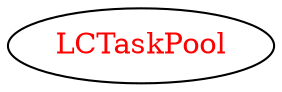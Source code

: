 digraph dependencyGraph {
 concentrate=true;
 ranksep="2.0";
 rankdir="LR"; 
 splines="ortho";
"LCTaskPool" [fontcolor="red"];
}